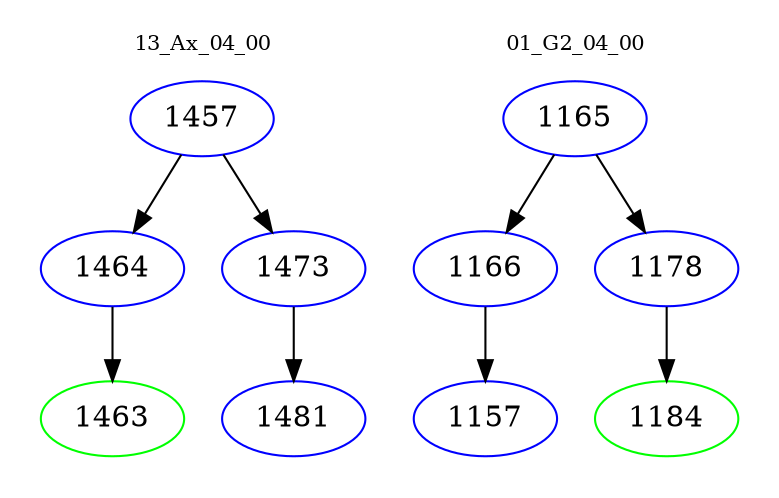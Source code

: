 digraph{
subgraph cluster_0 {
color = white
label = "13_Ax_04_00";
fontsize=10;
T0_1457 [label="1457", color="blue"]
T0_1457 -> T0_1464 [color="black"]
T0_1464 [label="1464", color="blue"]
T0_1464 -> T0_1463 [color="black"]
T0_1463 [label="1463", color="green"]
T0_1457 -> T0_1473 [color="black"]
T0_1473 [label="1473", color="blue"]
T0_1473 -> T0_1481 [color="black"]
T0_1481 [label="1481", color="blue"]
}
subgraph cluster_1 {
color = white
label = "01_G2_04_00";
fontsize=10;
T1_1165 [label="1165", color="blue"]
T1_1165 -> T1_1166 [color="black"]
T1_1166 [label="1166", color="blue"]
T1_1166 -> T1_1157 [color="black"]
T1_1157 [label="1157", color="blue"]
T1_1165 -> T1_1178 [color="black"]
T1_1178 [label="1178", color="blue"]
T1_1178 -> T1_1184 [color="black"]
T1_1184 [label="1184", color="green"]
}
}

